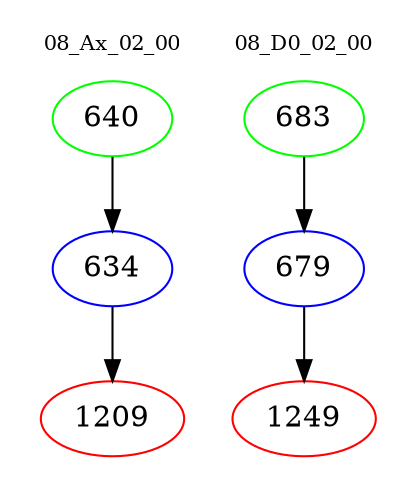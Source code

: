digraph{
subgraph cluster_0 {
color = white
label = "08_Ax_02_00";
fontsize=10;
T0_640 [label="640", color="green"]
T0_640 -> T0_634 [color="black"]
T0_634 [label="634", color="blue"]
T0_634 -> T0_1209 [color="black"]
T0_1209 [label="1209", color="red"]
}
subgraph cluster_1 {
color = white
label = "08_D0_02_00";
fontsize=10;
T1_683 [label="683", color="green"]
T1_683 -> T1_679 [color="black"]
T1_679 [label="679", color="blue"]
T1_679 -> T1_1249 [color="black"]
T1_1249 [label="1249", color="red"]
}
}
